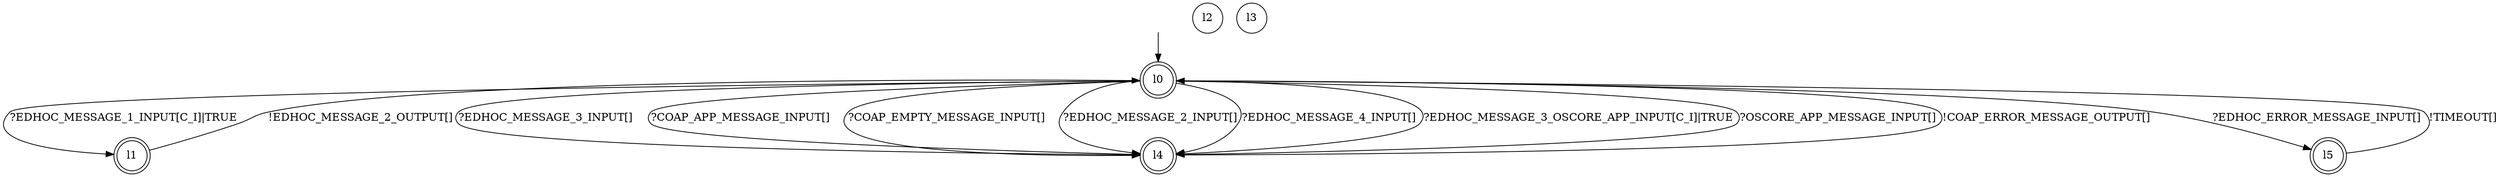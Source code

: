 digraph RA {
"" [shape=none,label=<>]
"l0" [shape=doublecircle]
"l1" [shape=doublecircle]
"l2" [shape=circle]
"l3" [shape=circle]
"l4" [shape=doublecircle]
"l5" [shape=doublecircle]
"" -> "l0"
"l0" -> "l1" [label=<?EDHOC_MESSAGE_1_INPUT[C_I]|TRUE>]
"l0" -> "l4" [label=<?EDHOC_MESSAGE_3_INPUT[]>]
"l0" -> "l4" [label=<?COAP_APP_MESSAGE_INPUT[]>]
"l0" -> "l4" [label=<?COAP_EMPTY_MESSAGE_INPUT[]>]
"l0" -> "l4" [label=<?EDHOC_MESSAGE_2_INPUT[]>]
"l0" -> "l4" [label=<?EDHOC_MESSAGE_4_INPUT[]>]
"l0" -> "l4" [label=<?EDHOC_MESSAGE_3_OSCORE_APP_INPUT[C_I]|TRUE>]
"l0" -> "l4" [label=<?OSCORE_APP_MESSAGE_INPUT[]>]
"l0" -> "l5" [label=<?EDHOC_ERROR_MESSAGE_INPUT[]>]
"l1" -> "l0" [label=<!EDHOC_MESSAGE_2_OUTPUT[]>]
"l4" -> "l0" [label=<!COAP_ERROR_MESSAGE_OUTPUT[]>]
"l5" -> "l0" [label=<!TIMEOUT[]>]
}
